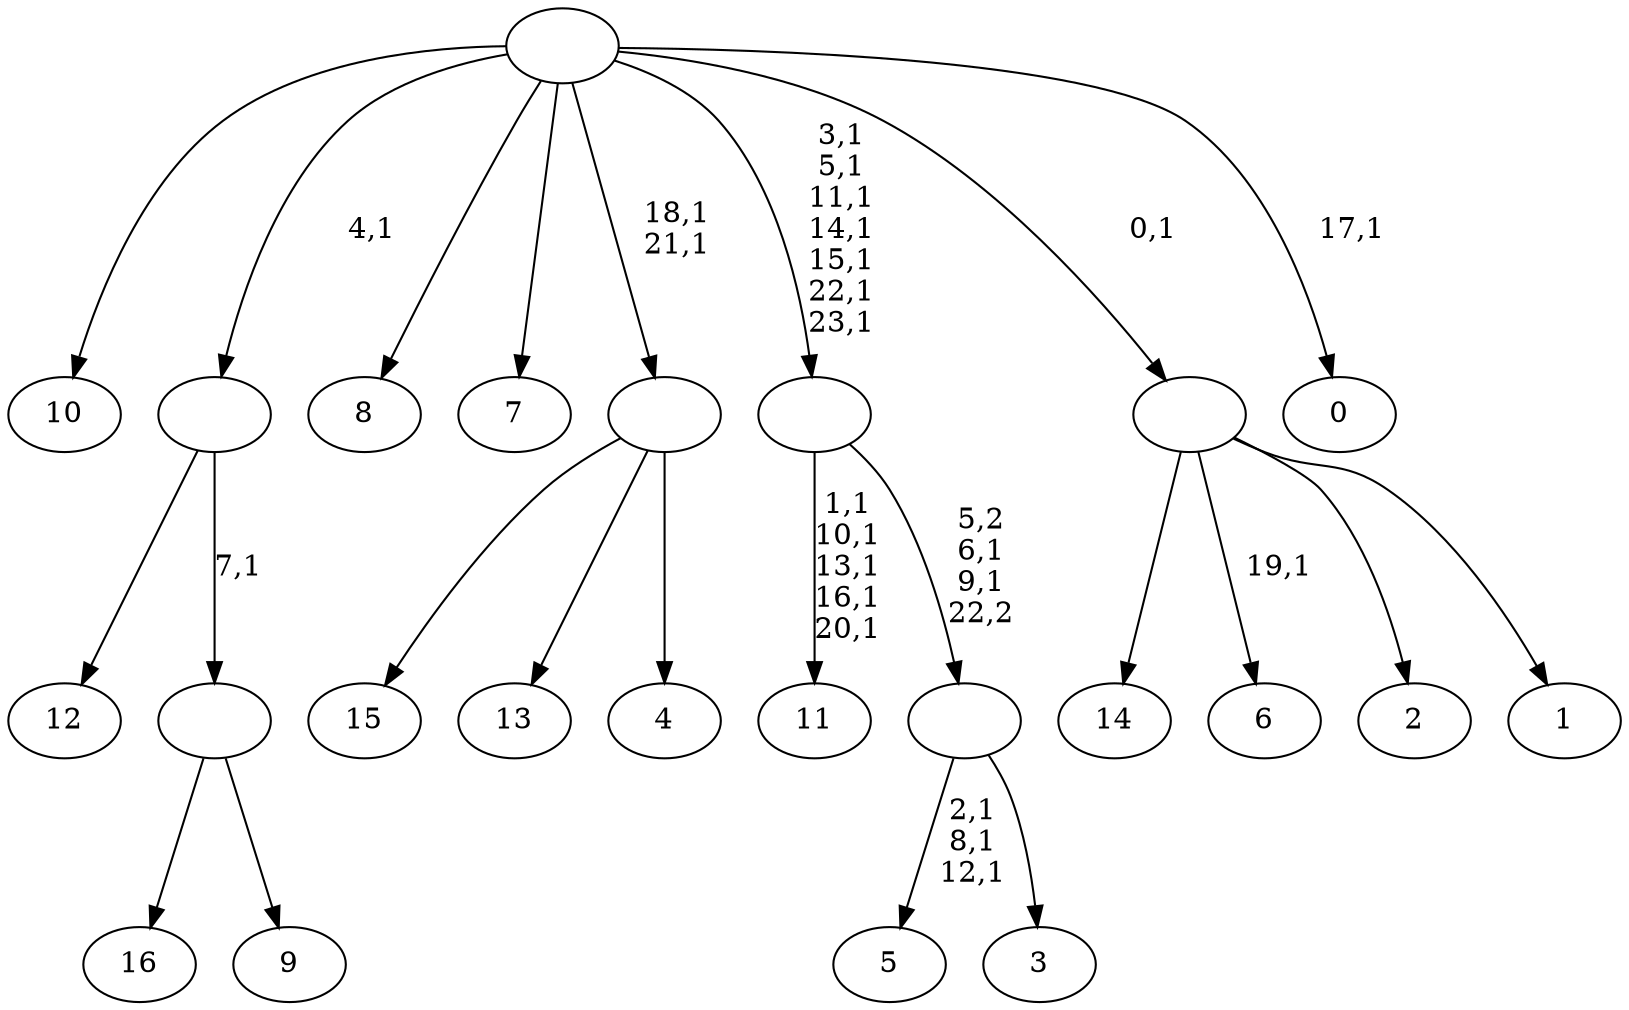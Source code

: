 digraph T {
	41 [label="16"]
	40 [label="15"]
	39 [label="14"]
	38 [label="13"]
	37 [label="12"]
	36 [label="11"]
	30 [label="10"]
	29 [label="9"]
	28 [label=""]
	27 [label=""]
	26 [label="8"]
	25 [label="7"]
	24 [label="6"]
	22 [label="5"]
	18 [label="4"]
	17 [label=""]
	15 [label="3"]
	14 [label=""]
	12 [label=""]
	5 [label="2"]
	4 [label="1"]
	3 [label=""]
	2 [label="0"]
	0 [label=""]
	28 -> 41 [label=""]
	28 -> 29 [label=""]
	27 -> 37 [label=""]
	27 -> 28 [label="7,1"]
	17 -> 40 [label=""]
	17 -> 38 [label=""]
	17 -> 18 [label=""]
	14 -> 22 [label="2,1\n8,1\n12,1"]
	14 -> 15 [label=""]
	12 -> 14 [label="5,2\n6,1\n9,1\n22,2"]
	12 -> 36 [label="1,1\n10,1\n13,1\n16,1\n20,1"]
	3 -> 24 [label="19,1"]
	3 -> 39 [label=""]
	3 -> 5 [label=""]
	3 -> 4 [label=""]
	0 -> 2 [label="17,1"]
	0 -> 12 [label="3,1\n5,1\n11,1\n14,1\n15,1\n22,1\n23,1"]
	0 -> 17 [label="18,1\n21,1"]
	0 -> 30 [label=""]
	0 -> 27 [label="4,1"]
	0 -> 26 [label=""]
	0 -> 25 [label=""]
	0 -> 3 [label="0,1"]
}
